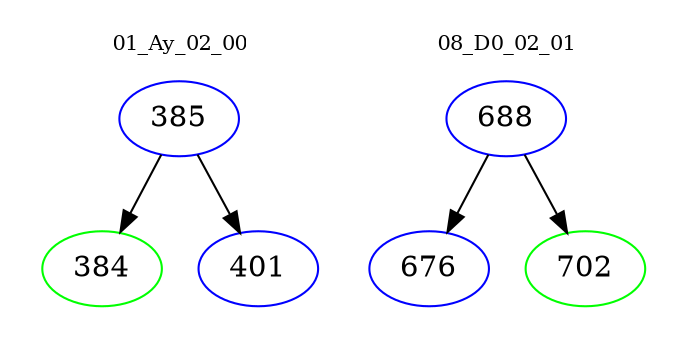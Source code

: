 digraph{
subgraph cluster_0 {
color = white
label = "01_Ay_02_00";
fontsize=10;
T0_385 [label="385", color="blue"]
T0_385 -> T0_384 [color="black"]
T0_384 [label="384", color="green"]
T0_385 -> T0_401 [color="black"]
T0_401 [label="401", color="blue"]
}
subgraph cluster_1 {
color = white
label = "08_D0_02_01";
fontsize=10;
T1_688 [label="688", color="blue"]
T1_688 -> T1_676 [color="black"]
T1_676 [label="676", color="blue"]
T1_688 -> T1_702 [color="black"]
T1_702 [label="702", color="green"]
}
}

